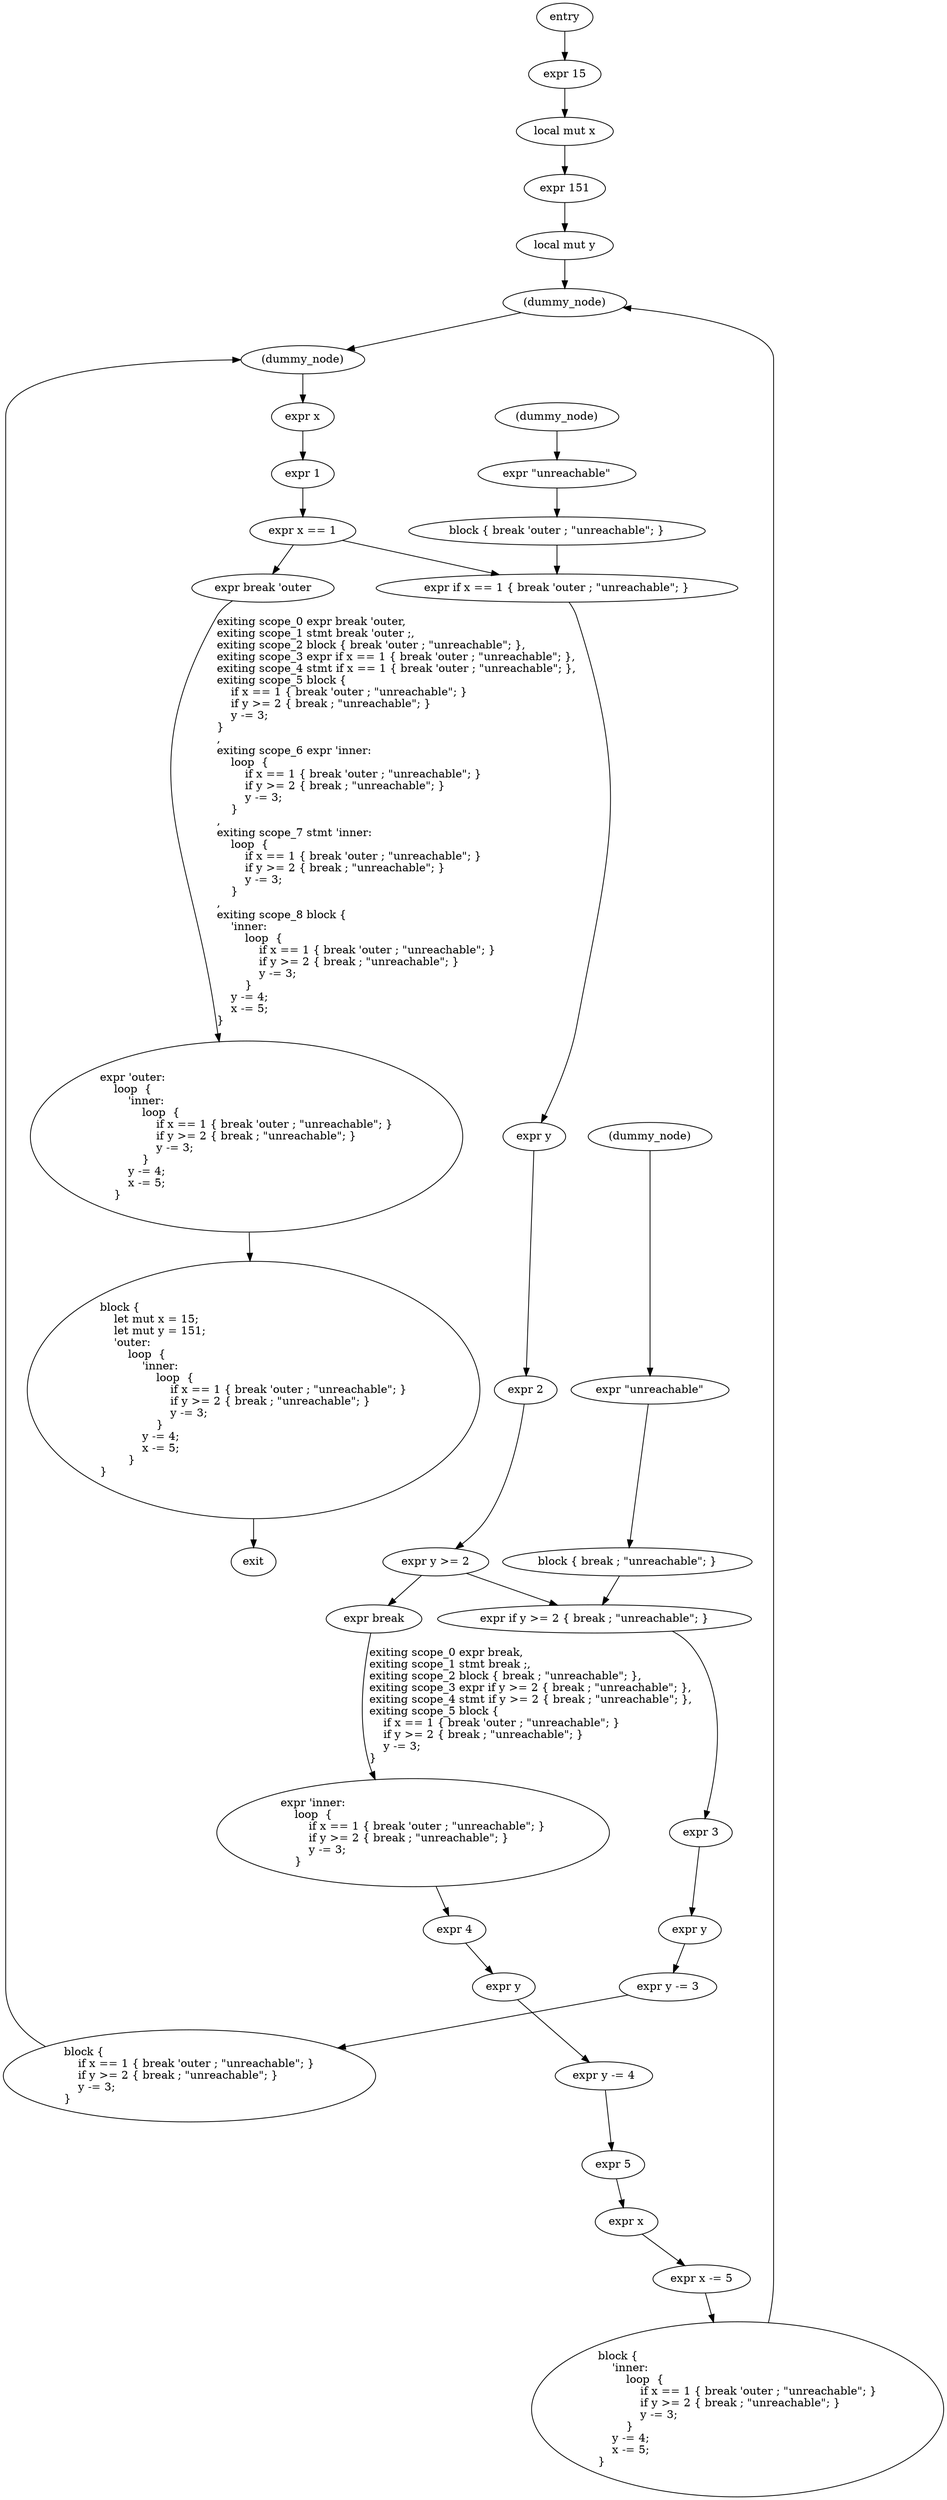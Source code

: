 digraph block {
    N0[label="entry"];
    N1[label="exit"];
    N2[label="expr 15"];
    N3[label="local mut x"];
    N4[label="expr 151"];
    N5[label="local mut y"];
    N6[label="(dummy_node)"];
    N7[label="expr \'outer:\l    loop  {\l        \'inner:\l            loop  {\l                if x == 1 { break \'outer ; \"unreachable\"; }\l                if y >= 2 { break ; \"unreachable\"; }\l                y -= 3;\l            }\l        y -= 4;\l        x -= 5;\l    }\l"];
    N8[label="(dummy_node)"];
    N9[label="expr \'inner:\l    loop  {\l        if x == 1 { break \'outer ; \"unreachable\"; }\l        if y >= 2 { break ; \"unreachable\"; }\l        y -= 3;\l    }\l"];
    N10[label="expr x"];
    N11[label="expr 1"];
    N12[label="expr x == 1"];
    N13[label="expr break \'outer"];
    N14[label="(dummy_node)"];
    N15[label="expr \"unreachable\""];
    N16[label="block { break \'outer ; \"unreachable\"; }"];
    N17[label="expr if x == 1 { break \'outer ; \"unreachable\"; }"];
    N18[label="expr y"];
    N19[label="expr 2"];
    N20[label="expr y >= 2"];
    N21[label="expr break"];
    N22[label="(dummy_node)"];
    N23[label="expr \"unreachable\""];
    N24[label="block { break ; \"unreachable\"; }"];
    N25[label="expr if y >= 2 { break ; \"unreachable\"; }"];
    N26[label="expr 3"];
    N27[label="expr y"];
    N28[label="expr y -= 3"];
    N29[label="block {\l    if x == 1 { break \'outer ; \"unreachable\"; }\l    if y >= 2 { break ; \"unreachable\"; }\l    y -= 3;\l}\l"];
    N30[label="expr 4"];
    N31[label="expr y"];
    N32[label="expr y -= 4"];
    N33[label="expr 5"];
    N34[label="expr x"];
    N35[label="expr x -= 5"];
    N36[label="block {\l    \'inner:\l        loop  {\l            if x == 1 { break \'outer ; \"unreachable\"; }\l            if y >= 2 { break ; \"unreachable\"; }\l            y -= 3;\l        }\l    y -= 4;\l    x -= 5;\l}\l"];
    N37[label="block {\l    let mut x = 15;\l    let mut y = 151;\l    \'outer:\l        loop  {\l            \'inner:\l                loop  {\l                    if x == 1 { break \'outer ; \"unreachable\"; }\l                    if y >= 2 { break ; \"unreachable\"; }\l                    y -= 3;\l                }\l            y -= 4;\l            x -= 5;\l        }\l}\l"];
    N0 -> N2;
    N2 -> N3;
    N3 -> N4;
    N4 -> N5;
    N5 -> N6;
    N6 -> N8;
    N8 -> N10;
    N10 -> N11;
    N11 -> N12;
    N12 -> N13;
    N13 -> N7[label="exiting scope_0 expr break \'outer,\lexiting scope_1 stmt break \'outer ;,\lexiting scope_2 block { break \'outer ; \"unreachable\"; },\lexiting scope_3 expr if x == 1 { break \'outer ; \"unreachable\"; },\lexiting scope_4 stmt if x == 1 { break \'outer ; \"unreachable\"; },\lexiting scope_5 block {\l    if x == 1 { break \'outer ; \"unreachable\"; }\l    if y >= 2 { break ; \"unreachable\"; }\l    y -= 3;\l}\l,\lexiting scope_6 expr \'inner:\l    loop  {\l        if x == 1 { break \'outer ; \"unreachable\"; }\l        if y >= 2 { break ; \"unreachable\"; }\l        y -= 3;\l    }\l,\lexiting scope_7 stmt \'inner:\l    loop  {\l        if x == 1 { break \'outer ; \"unreachable\"; }\l        if y >= 2 { break ; \"unreachable\"; }\l        y -= 3;\l    }\l,\lexiting scope_8 block {\l    \'inner:\l        loop  {\l            if x == 1 { break \'outer ; \"unreachable\"; }\l            if y >= 2 { break ; \"unreachable\"; }\l            y -= 3;\l        }\l    y -= 4;\l    x -= 5;\l}\l"];
    N14 -> N15;
    N15 -> N16;
    N12 -> N17;
    N16 -> N17;
    N17 -> N18;
    N18 -> N19;
    N19 -> N20;
    N20 -> N21;
    N21 -> N9[label="exiting scope_0 expr break,\lexiting scope_1 stmt break ;,\lexiting scope_2 block { break ; \"unreachable\"; },\lexiting scope_3 expr if y >= 2 { break ; \"unreachable\"; },\lexiting scope_4 stmt if y >= 2 { break ; \"unreachable\"; },\lexiting scope_5 block {\l    if x == 1 { break \'outer ; \"unreachable\"; }\l    if y >= 2 { break ; \"unreachable\"; }\l    y -= 3;\l}\l"];
    N22 -> N23;
    N23 -> N24;
    N20 -> N25;
    N24 -> N25;
    N25 -> N26;
    N26 -> N27;
    N27 -> N28;
    N28 -> N29;
    N29 -> N8;
    N9 -> N30;
    N30 -> N31;
    N31 -> N32;
    N32 -> N33;
    N33 -> N34;
    N34 -> N35;
    N35 -> N36;
    N36 -> N6;
    N7 -> N37;
    N37 -> N1;
}
